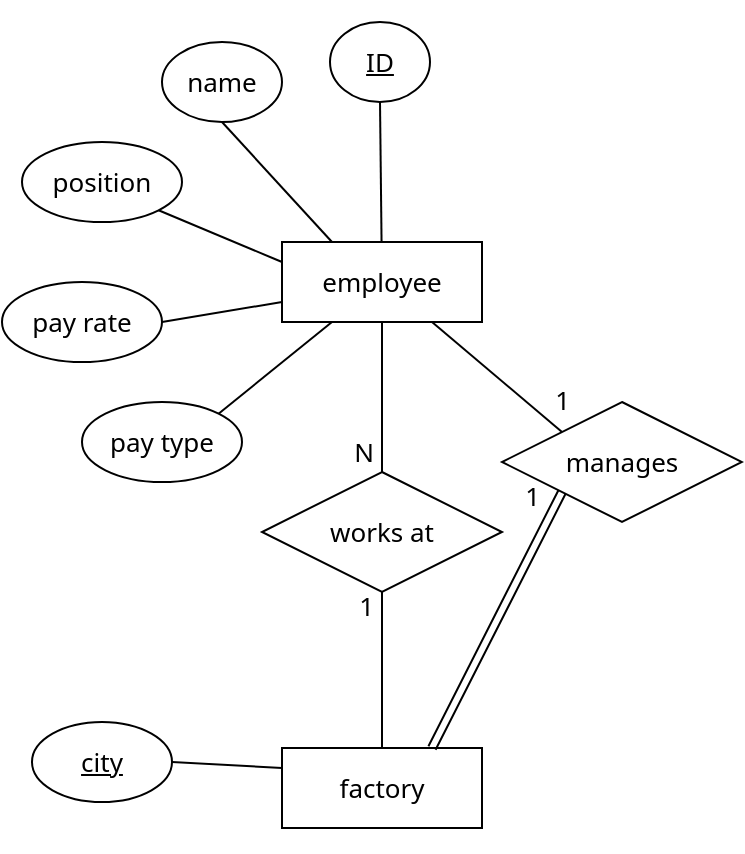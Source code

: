 <mxfile version="15.5.2" type="device"><diagram id="R2lEEEUBdFMjLlhIrx00" name="Page-1"><mxGraphModel dx="572" dy="657" grid="1" gridSize="10" guides="1" tooltips="1" connect="1" arrows="1" fold="1" page="1" pageScale="1" pageWidth="850" pageHeight="1100" math="0" shadow="0" extFonts="Permanent Marker^https://fonts.googleapis.com/css?family=Permanent+Marker"><root><mxCell id="0"/><mxCell id="1" parent="0"/><mxCell id="IRUJJ6n_BE1l0LHdHBHU-1" value="employee" style="whiteSpace=wrap;html=1;align=center;fontSize=13;fontFamily=Noto Sans;fontSource=https%3A%2F%2Ffonts.googleapis.com%2Fcss%3Ffamily%3DNoto%2BSans;" vertex="1" parent="1"><mxGeometry x="1130" y="180" width="100" height="40" as="geometry"/></mxCell><mxCell id="IRUJJ6n_BE1l0LHdHBHU-2" value="name" style="ellipse;whiteSpace=wrap;html=1;align=center;fontSize=13;fontFamily=Noto Sans;fontSource=https%3A%2F%2Ffonts.googleapis.com%2Fcss%3Ffamily%3DNoto%2BSans;" vertex="1" parent="1"><mxGeometry x="1070" y="80" width="60" height="40" as="geometry"/></mxCell><mxCell id="IRUJJ6n_BE1l0LHdHBHU-3" value="ID" style="ellipse;whiteSpace=wrap;html=1;align=center;fontStyle=4;fontSize=13;fontFamily=Noto Sans;fontSource=https%3A%2F%2Ffonts.googleapis.com%2Fcss%3Ffamily%3DNoto%2BSans;" vertex="1" parent="1"><mxGeometry x="1154" y="70" width="50" height="40" as="geometry"/></mxCell><mxCell id="IRUJJ6n_BE1l0LHdHBHU-4" value="" style="endArrow=none;html=1;rounded=0;exitX=0.5;exitY=1;exitDx=0;exitDy=0;fontSize=13;fontFamily=Noto Sans;fontSource=https%3A%2F%2Ffonts.googleapis.com%2Fcss%3Ffamily%3DNoto%2BSans;" edge="1" parent="1" source="IRUJJ6n_BE1l0LHdHBHU-3" target="IRUJJ6n_BE1l0LHdHBHU-1"><mxGeometry relative="1" as="geometry"><mxPoint x="1270" y="310" as="sourcePoint"/><mxPoint x="1430" y="310" as="targetPoint"/></mxGeometry></mxCell><mxCell id="IRUJJ6n_BE1l0LHdHBHU-5" value="" style="endArrow=none;html=1;rounded=0;exitX=0.5;exitY=1;exitDx=0;exitDy=0;entryX=0.25;entryY=0;entryDx=0;entryDy=0;fontSize=13;fontFamily=Noto Sans;fontSource=https%3A%2F%2Ffonts.googleapis.com%2Fcss%3Ffamily%3DNoto%2BSans;" edge="1" parent="1" source="IRUJJ6n_BE1l0LHdHBHU-2" target="IRUJJ6n_BE1l0LHdHBHU-1"><mxGeometry relative="1" as="geometry"><mxPoint x="1110" y="130" as="sourcePoint"/><mxPoint x="1113.889" y="200" as="targetPoint"/></mxGeometry></mxCell><mxCell id="IRUJJ6n_BE1l0LHdHBHU-6" value="position" style="ellipse;whiteSpace=wrap;html=1;align=center;fontSize=13;fontFamily=Noto Sans;fontSource=https%3A%2F%2Ffonts.googleapis.com%2Fcss%3Ffamily%3DNoto%2BSans;" vertex="1" parent="1"><mxGeometry x="1000" y="130" width="80" height="40" as="geometry"/></mxCell><mxCell id="IRUJJ6n_BE1l0LHdHBHU-7" value="" style="endArrow=none;html=1;rounded=0;exitX=1;exitY=1;exitDx=0;exitDy=0;entryX=0;entryY=0.25;entryDx=0;entryDy=0;fontSize=13;fontFamily=Noto Sans;fontSource=https%3A%2F%2Ffonts.googleapis.com%2Fcss%3Ffamily%3DNoto%2BSans;" edge="1" parent="1" source="IRUJJ6n_BE1l0LHdHBHU-6" target="IRUJJ6n_BE1l0LHdHBHU-1"><mxGeometry relative="1" as="geometry"><mxPoint x="1110" y="140" as="sourcePoint"/><mxPoint x="1165" y="190" as="targetPoint"/></mxGeometry></mxCell><mxCell id="IRUJJ6n_BE1l0LHdHBHU-8" value="pay rate" style="ellipse;whiteSpace=wrap;html=1;align=center;fontSize=13;fontFamily=Noto Sans;fontSource=https%3A%2F%2Ffonts.googleapis.com%2Fcss%3Ffamily%3DNoto%2BSans;" vertex="1" parent="1"><mxGeometry x="990" y="200" width="80" height="40" as="geometry"/></mxCell><mxCell id="IRUJJ6n_BE1l0LHdHBHU-9" value="" style="endArrow=none;html=1;rounded=0;exitX=1;exitY=0.5;exitDx=0;exitDy=0;entryX=0;entryY=0.75;entryDx=0;entryDy=0;fontSize=13;fontFamily=Noto Sans;fontSource=https%3A%2F%2Ffonts.googleapis.com%2Fcss%3Ffamily%3DNoto%2BSans;" edge="1" parent="1" source="IRUJJ6n_BE1l0LHdHBHU-8" target="IRUJJ6n_BE1l0LHdHBHU-1"><mxGeometry relative="1" as="geometry"><mxPoint x="1078.284" y="174.142" as="sourcePoint"/><mxPoint x="1140" y="200" as="targetPoint"/></mxGeometry></mxCell><mxCell id="IRUJJ6n_BE1l0LHdHBHU-10" value="pay type" style="ellipse;whiteSpace=wrap;html=1;align=center;fontSize=13;fontFamily=Noto Sans;fontSource=https%3A%2F%2Ffonts.googleapis.com%2Fcss%3Ffamily%3DNoto%2BSans;" vertex="1" parent="1"><mxGeometry x="1030" y="260" width="80" height="40" as="geometry"/></mxCell><mxCell id="IRUJJ6n_BE1l0LHdHBHU-11" value="" style="endArrow=none;html=1;rounded=0;entryX=0.25;entryY=1;entryDx=0;entryDy=0;exitX=1;exitY=0;exitDx=0;exitDy=0;fontSize=13;fontFamily=Noto Sans;fontSource=https%3A%2F%2Ffonts.googleapis.com%2Fcss%3Ffamily%3DNoto%2BSans;" edge="1" parent="1" source="IRUJJ6n_BE1l0LHdHBHU-10" target="IRUJJ6n_BE1l0LHdHBHU-1"><mxGeometry relative="1" as="geometry"><mxPoint x="1090" y="270" as="sourcePoint"/><mxPoint x="1140" y="220" as="targetPoint"/></mxGeometry></mxCell><mxCell id="IRUJJ6n_BE1l0LHdHBHU-12" value="works at" style="shape=rhombus;perimeter=rhombusPerimeter;whiteSpace=wrap;html=1;align=center;fontSize=13;fontFamily=Noto Sans;fontSource=https%3A%2F%2Ffonts.googleapis.com%2Fcss%3Ffamily%3DNoto%2BSans;" vertex="1" parent="1"><mxGeometry x="1120" y="295" width="120" height="60" as="geometry"/></mxCell><mxCell id="IRUJJ6n_BE1l0LHdHBHU-13" value="factory" style="whiteSpace=wrap;html=1;align=center;fontSize=13;fontFamily=Noto Sans;fontSource=https%3A%2F%2Ffonts.googleapis.com%2Fcss%3Ffamily%3DNoto%2BSans;" vertex="1" parent="1"><mxGeometry x="1130" y="433" width="100" height="40" as="geometry"/></mxCell><mxCell id="IRUJJ6n_BE1l0LHdHBHU-14" value="" style="endArrow=none;html=1;rounded=0;exitX=0.5;exitY=1;exitDx=0;exitDy=0;entryX=0.5;entryY=0;entryDx=0;entryDy=0;fontSize=13;fontFamily=Noto Sans;fontSource=https%3A%2F%2Ffonts.googleapis.com%2Fcss%3Ffamily%3DNoto%2BSans;" edge="1" parent="1" source="IRUJJ6n_BE1l0LHdHBHU-1" target="IRUJJ6n_BE1l0LHdHBHU-12"><mxGeometry relative="1" as="geometry"><mxPoint x="1270" y="310" as="sourcePoint"/><mxPoint x="1430" y="310" as="targetPoint"/></mxGeometry></mxCell><mxCell id="IRUJJ6n_BE1l0LHdHBHU-15" value="N" style="resizable=0;html=1;align=right;verticalAlign=bottom;fontSize=13;fontFamily=Noto Sans;fontSource=https%3A%2F%2Ffonts.googleapis.com%2Fcss%3Ffamily%3DNoto%2BSans;" connectable="0" vertex="1" parent="IRUJJ6n_BE1l0LHdHBHU-14"><mxGeometry x="1" relative="1" as="geometry"><mxPoint x="-4" as="offset"/></mxGeometry></mxCell><mxCell id="IRUJJ6n_BE1l0LHdHBHU-16" value="" style="endArrow=none;html=1;rounded=0;exitX=0.5;exitY=0;exitDx=0;exitDy=0;fontSize=13;fontFamily=Noto Sans;fontSource=https%3A%2F%2Ffonts.googleapis.com%2Fcss%3Ffamily%3DNoto%2BSans;" edge="1" parent="1" source="IRUJJ6n_BE1l0LHdHBHU-13" target="IRUJJ6n_BE1l0LHdHBHU-12"><mxGeometry relative="1" as="geometry"><mxPoint x="1270" y="310" as="sourcePoint"/><mxPoint x="1180" y="390" as="targetPoint"/></mxGeometry></mxCell><mxCell id="IRUJJ6n_BE1l0LHdHBHU-17" value="1" style="resizable=0;html=1;align=right;verticalAlign=bottom;rotation=0;fontSize=13;fontFamily=Noto Sans;fontSource=https%3A%2F%2Ffonts.googleapis.com%2Fcss%3Ffamily%3DNoto%2BSans;" connectable="0" vertex="1" parent="IRUJJ6n_BE1l0LHdHBHU-16"><mxGeometry x="1" relative="1" as="geometry"><mxPoint x="-4" y="17" as="offset"/></mxGeometry></mxCell><mxCell id="IRUJJ6n_BE1l0LHdHBHU-18" value="manages" style="shape=rhombus;perimeter=rhombusPerimeter;whiteSpace=wrap;html=1;align=center;fontSize=13;fontFamily=Noto Sans;fontSource=https%3A%2F%2Ffonts.googleapis.com%2Fcss%3Ffamily%3DNoto%2BSans;" vertex="1" parent="1"><mxGeometry x="1240" y="260" width="120" height="60" as="geometry"/></mxCell><mxCell id="IRUJJ6n_BE1l0LHdHBHU-19" value="" style="endArrow=none;html=1;rounded=0;exitX=0.75;exitY=1;exitDx=0;exitDy=0;entryX=0;entryY=0;entryDx=0;entryDy=0;fontSize=13;fontFamily=Noto Sans;fontSource=https%3A%2F%2Ffonts.googleapis.com%2Fcss%3Ffamily%3DNoto%2BSans;" edge="1" parent="1" source="IRUJJ6n_BE1l0LHdHBHU-1" target="IRUJJ6n_BE1l0LHdHBHU-18"><mxGeometry relative="1" as="geometry"><mxPoint x="1270" y="320" as="sourcePoint"/><mxPoint x="1430" y="320" as="targetPoint"/></mxGeometry></mxCell><mxCell id="IRUJJ6n_BE1l0LHdHBHU-20" value="1" style="resizable=0;html=1;align=right;verticalAlign=bottom;fontSize=13;fontFamily=Noto Sans;fontSource=https%3A%2F%2Ffonts.googleapis.com%2Fcss%3Ffamily%3DNoto%2BSans;" connectable="0" vertex="1" parent="IRUJJ6n_BE1l0LHdHBHU-19"><mxGeometry x="1" relative="1" as="geometry"><mxPoint x="5" y="-5" as="offset"/></mxGeometry></mxCell><mxCell id="IRUJJ6n_BE1l0LHdHBHU-21" value="" style="shape=link;html=1;rounded=0;entryX=0;entryY=1;entryDx=0;entryDy=0;exitX=0.75;exitY=0;exitDx=0;exitDy=0;fontSize=13;fontFamily=Noto Sans;fontSource=https%3A%2F%2Ffonts.googleapis.com%2Fcss%3Ffamily%3DNoto%2BSans;" edge="1" parent="1" source="IRUJJ6n_BE1l0LHdHBHU-13" target="IRUJJ6n_BE1l0LHdHBHU-18"><mxGeometry relative="1" as="geometry"><mxPoint x="1240" y="445" as="sourcePoint"/><mxPoint x="1400" y="445" as="targetPoint"/></mxGeometry></mxCell><mxCell id="IRUJJ6n_BE1l0LHdHBHU-22" value="1" style="resizable=0;html=1;align=right;verticalAlign=bottom;fontSize=13;fontFamily=Noto Sans;fontSource=https%3A%2F%2Ffonts.googleapis.com%2Fcss%3Ffamily%3DNoto%2BSans;" connectable="0" vertex="1" parent="IRUJJ6n_BE1l0LHdHBHU-21"><mxGeometry x="1" relative="1" as="geometry"><mxPoint x="-10" y="12" as="offset"/></mxGeometry></mxCell><mxCell id="IRUJJ6n_BE1l0LHdHBHU-23" value="city" style="ellipse;whiteSpace=wrap;html=1;align=center;fontStyle=4;fontSize=13;fontFamily=Noto Sans;fontSource=https%3A%2F%2Ffonts.googleapis.com%2Fcss%3Ffamily%3DNoto%2BSans;" vertex="1" parent="1"><mxGeometry x="1005" y="420" width="70" height="40" as="geometry"/></mxCell><mxCell id="IRUJJ6n_BE1l0LHdHBHU-24" value="" style="endArrow=none;html=1;rounded=0;entryX=0;entryY=0.25;entryDx=0;entryDy=0;exitX=1;exitY=0.5;exitDx=0;exitDy=0;fontSize=13;fontFamily=Noto Sans;fontSource=https%3A%2F%2Ffonts.googleapis.com%2Fcss%3Ffamily%3DNoto%2BSans;" edge="1" parent="1" source="IRUJJ6n_BE1l0LHdHBHU-23" target="IRUJJ6n_BE1l0LHdHBHU-13"><mxGeometry relative="1" as="geometry"><mxPoint x="1053.284" y="515.858" as="sourcePoint"/><mxPoint x="1110" y="470" as="targetPoint"/></mxGeometry></mxCell><mxCell id="IRUJJ6n_BE1l0LHdHBHU-30" value="" style="rounded=0;whiteSpace=wrap;html=1;fontFamily=Noto Sans;fontSource=https%3A%2F%2Ffonts.googleapis.com%2Fcss%3Ffamily%3DNoto%2BSans;strokeColor=none;fillColor=none;" vertex="1" parent="1"><mxGeometry x="1164" y="59" width="30" height="20" as="geometry"/></mxCell><mxCell id="IRUJJ6n_BE1l0LHdHBHU-31" value="" style="rounded=0;whiteSpace=wrap;html=1;fontFamily=Noto Sans;fontSource=https%3A%2F%2Ffonts.googleapis.com%2Fcss%3Ffamily%3DNoto%2BSans;strokeColor=none;fillColor=none;" vertex="1" parent="1"><mxGeometry x="1164" y="465" width="30" height="20" as="geometry"/></mxCell></root></mxGraphModel></diagram></mxfile>